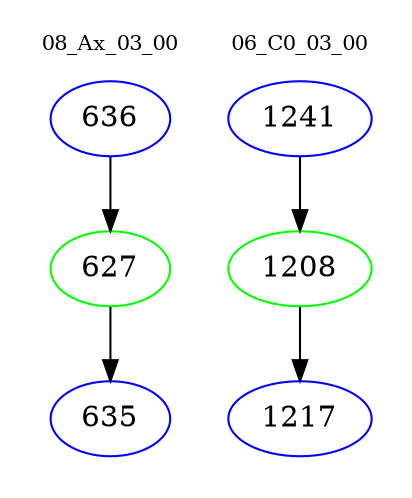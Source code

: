 digraph{
subgraph cluster_0 {
color = white
label = "08_Ax_03_00";
fontsize=10;
T0_636 [label="636", color="blue"]
T0_636 -> T0_627 [color="black"]
T0_627 [label="627", color="green"]
T0_627 -> T0_635 [color="black"]
T0_635 [label="635", color="blue"]
}
subgraph cluster_1 {
color = white
label = "06_C0_03_00";
fontsize=10;
T1_1241 [label="1241", color="blue"]
T1_1241 -> T1_1208 [color="black"]
T1_1208 [label="1208", color="green"]
T1_1208 -> T1_1217 [color="black"]
T1_1217 [label="1217", color="blue"]
}
}

